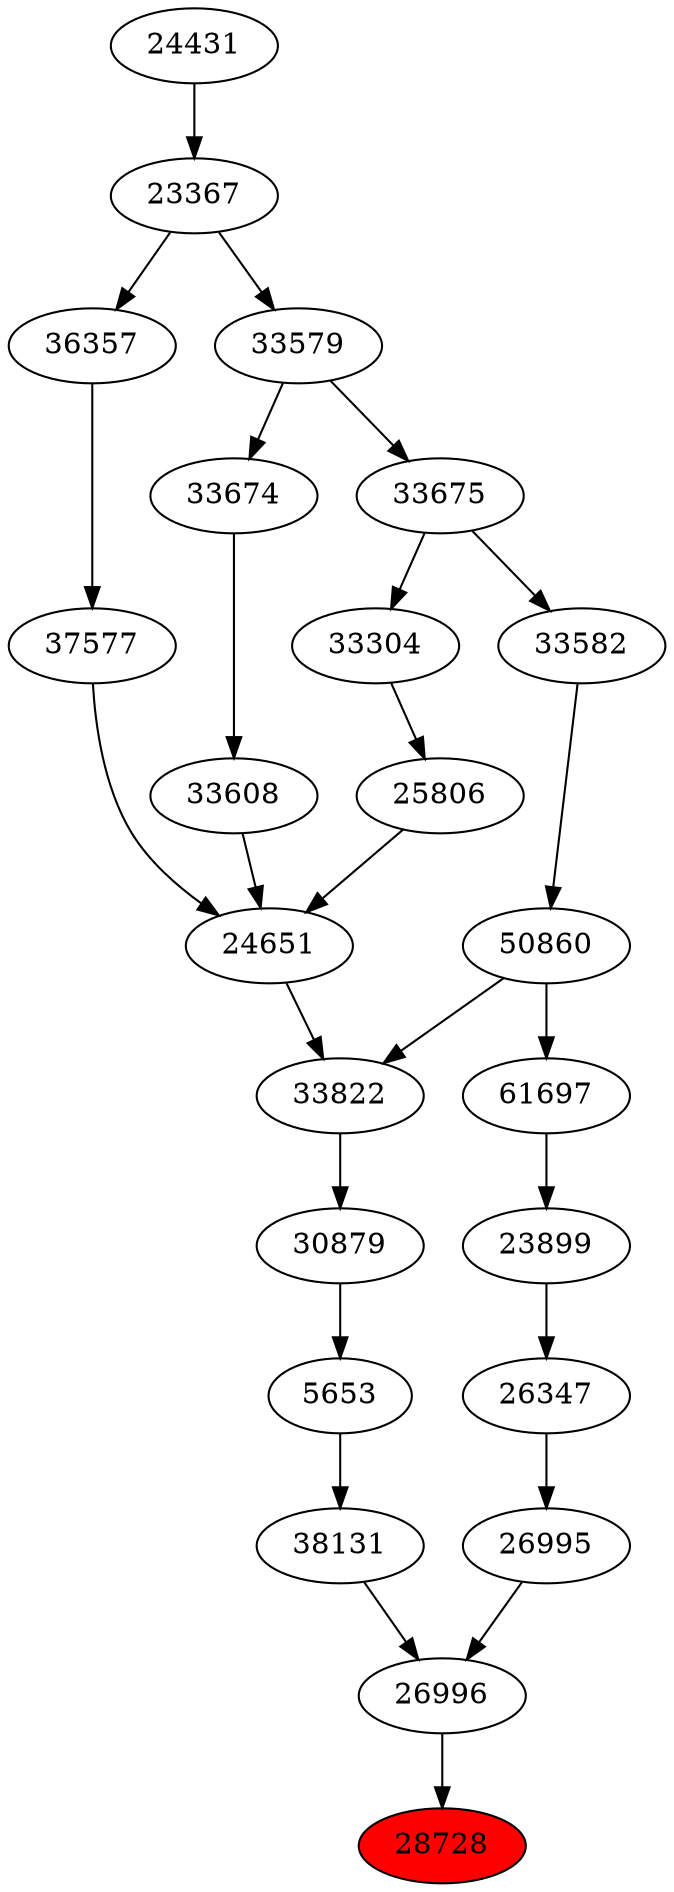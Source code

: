 strict digraph{ 
28728 [label="28728" fillcolor=red style=filled]
26996 -> 28728
26996 [label="26996"]
26995 -> 26996
38131 -> 26996
26995 [label="26995"]
26347 -> 26995
38131 [label="38131"]
5653 -> 38131
26347 [label="26347"]
23899 -> 26347
5653 [label="5653"]
30879 -> 5653
23899 [label="23899"]
61697 -> 23899
30879 [label="30879"]
33822 -> 30879
61697 [label="61697"]
50860 -> 61697
33822 [label="33822"]
24651 -> 33822
50860 -> 33822
50860 [label="50860"]
33582 -> 50860
24651 [label="24651"]
25806 -> 24651
33608 -> 24651
37577 -> 24651
33582 [label="33582"]
33675 -> 33582
25806 [label="25806"]
33304 -> 25806
33608 [label="33608"]
33674 -> 33608
37577 [label="37577"]
36357 -> 37577
33675 [label="33675"]
33579 -> 33675
33304 [label="33304"]
33675 -> 33304
33674 [label="33674"]
33579 -> 33674
36357 [label="36357"]
23367 -> 36357
33579 [label="33579"]
23367 -> 33579
23367 [label="23367"]
24431 -> 23367
24431 [label="24431"]
}